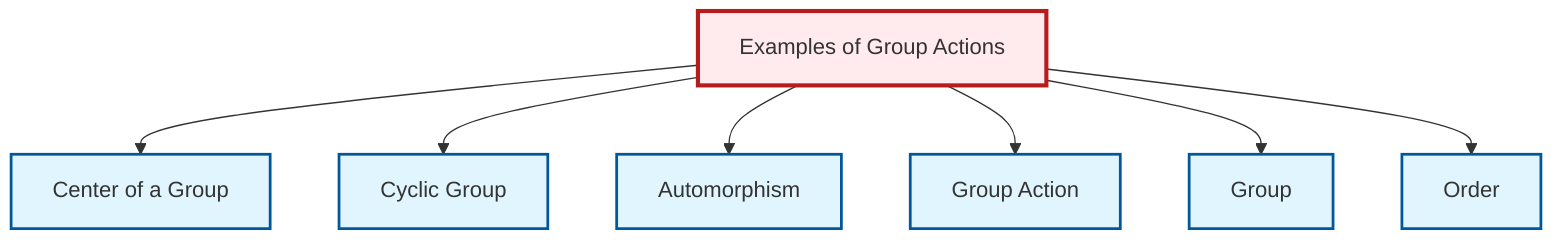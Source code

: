 graph TD
    classDef definition fill:#e1f5fe,stroke:#01579b,stroke-width:2px
    classDef theorem fill:#f3e5f5,stroke:#4a148c,stroke-width:2px
    classDef axiom fill:#fff3e0,stroke:#e65100,stroke-width:2px
    classDef example fill:#e8f5e9,stroke:#1b5e20,stroke-width:2px
    classDef current fill:#ffebee,stroke:#b71c1c,stroke-width:3px
    def-automorphism["Automorphism"]:::definition
    def-cyclic-group["Cyclic Group"]:::definition
    def-group["Group"]:::definition
    ex-group-action-examples["Examples of Group Actions"]:::example
    def-group-action["Group Action"]:::definition
    def-order["Order"]:::definition
    def-center-of-group["Center of a Group"]:::definition
    ex-group-action-examples --> def-center-of-group
    ex-group-action-examples --> def-cyclic-group
    ex-group-action-examples --> def-automorphism
    ex-group-action-examples --> def-group-action
    ex-group-action-examples --> def-group
    ex-group-action-examples --> def-order
    class ex-group-action-examples current